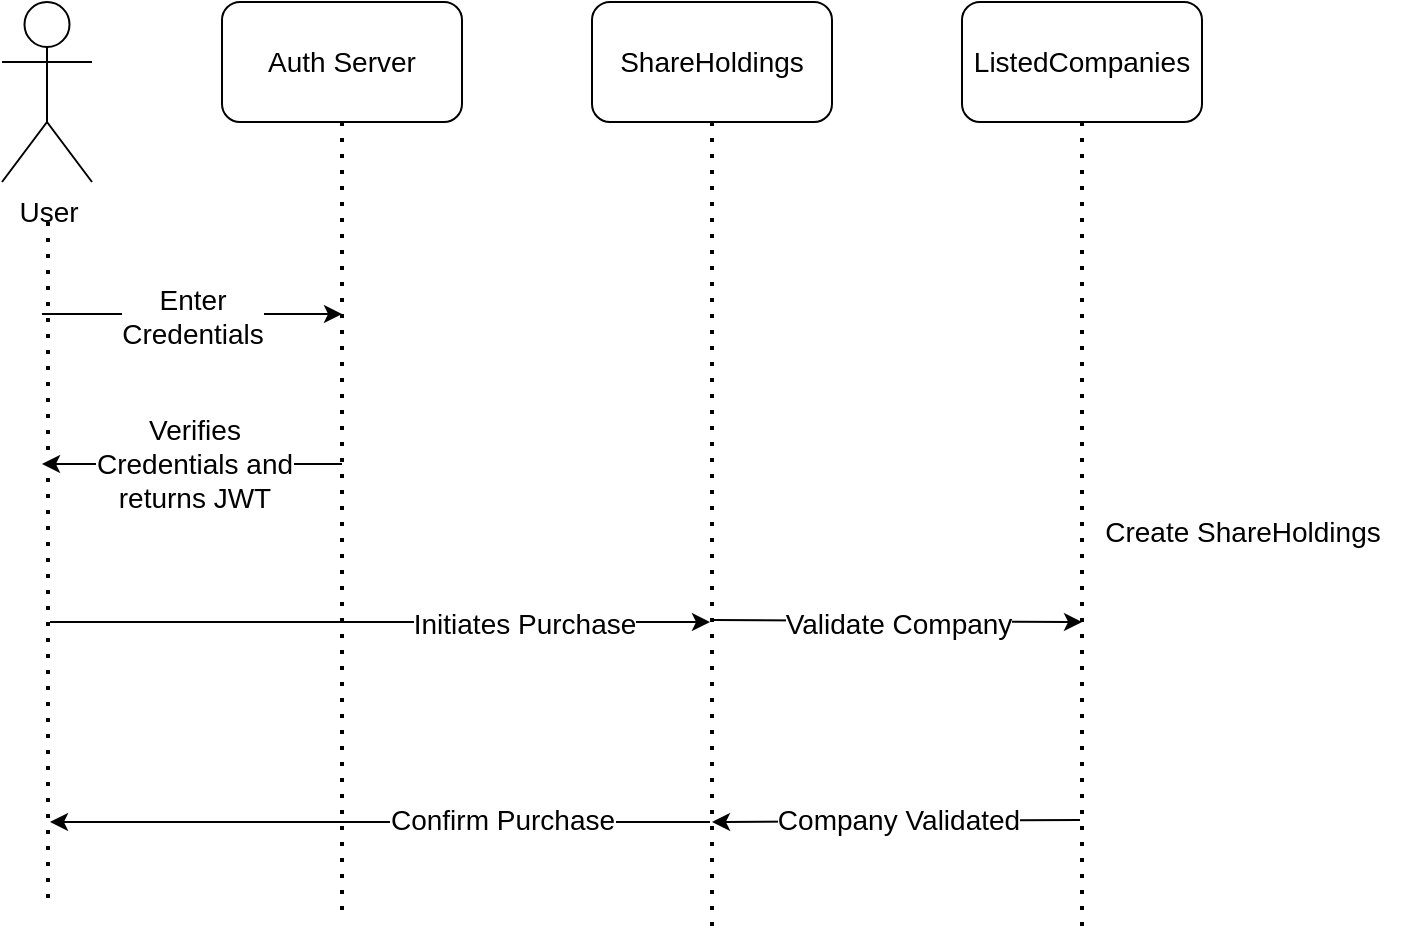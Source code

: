 <mxfile version="27.0.5">
  <diagram name="Page-1" id="zASNmPlyXXqIC5EWw7oC">
    <mxGraphModel dx="727" dy="1541" grid="1" gridSize="10" guides="1" tooltips="1" connect="1" arrows="1" fold="1" page="1" pageScale="1" pageWidth="850" pageHeight="1100" math="0" shadow="0">
      <root>
        <mxCell id="0" />
        <mxCell id="1" parent="0" />
        <mxCell id="nsphgMRLP0QwAALmLKJZ-1" value="&lt;font style=&quot;font-size: 14px;&quot;&gt;User&lt;/font&gt;" style="shape=umlActor;verticalLabelPosition=bottom;verticalAlign=top;html=1;outlineConnect=0;" parent="1" vertex="1">
          <mxGeometry x="120" y="-10" width="45" height="90" as="geometry" />
        </mxCell>
        <mxCell id="nsphgMRLP0QwAALmLKJZ-2" value="" style="endArrow=none;dashed=1;html=1;dashPattern=1 3;strokeWidth=2;rounded=0;" parent="1" edge="1">
          <mxGeometry width="50" height="50" relative="1" as="geometry">
            <mxPoint x="143" y="100" as="sourcePoint" />
            <mxPoint x="143" y="440" as="targetPoint" />
          </mxGeometry>
        </mxCell>
        <mxCell id="nsphgMRLP0QwAALmLKJZ-3" value="&lt;font style=&quot;font-size: 14px;&quot;&gt;Auth Server&lt;/font&gt;" style="rounded=1;whiteSpace=wrap;html=1;" parent="1" vertex="1">
          <mxGeometry x="230" y="-10" width="120" height="60" as="geometry" />
        </mxCell>
        <mxCell id="nsphgMRLP0QwAALmLKJZ-4" value="" style="endArrow=none;dashed=1;html=1;dashPattern=1 3;strokeWidth=2;rounded=0;exitX=0.5;exitY=1;exitDx=0;exitDy=0;" parent="1" source="nsphgMRLP0QwAALmLKJZ-3" edge="1">
          <mxGeometry width="50" height="50" relative="1" as="geometry">
            <mxPoint x="300" y="170" as="sourcePoint" />
            <mxPoint x="290" y="450" as="targetPoint" />
          </mxGeometry>
        </mxCell>
        <mxCell id="nsphgMRLP0QwAALmLKJZ-5" value="&lt;font style=&quot;font-size: 14px;&quot;&gt;ShareHoldings&lt;/font&gt;" style="rounded=1;whiteSpace=wrap;html=1;" parent="1" vertex="1">
          <mxGeometry x="415" y="-10" width="120" height="60" as="geometry" />
        </mxCell>
        <mxCell id="nsphgMRLP0QwAALmLKJZ-6" value="" style="endArrow=none;dashed=1;html=1;dashPattern=1 3;strokeWidth=2;rounded=0;exitX=0.5;exitY=1;exitDx=0;exitDy=0;" parent="1" source="nsphgMRLP0QwAALmLKJZ-5" edge="1">
          <mxGeometry width="50" height="50" relative="1" as="geometry">
            <mxPoint x="485" y="173" as="sourcePoint" />
            <mxPoint x="475" y="453" as="targetPoint" />
          </mxGeometry>
        </mxCell>
        <mxCell id="nsphgMRLP0QwAALmLKJZ-7" value="&lt;font style=&quot;font-size: 14px;&quot;&gt;ListedCompanies&lt;/font&gt;" style="rounded=1;whiteSpace=wrap;html=1;" parent="1" vertex="1">
          <mxGeometry x="600" y="-10" width="120" height="60" as="geometry" />
        </mxCell>
        <mxCell id="nsphgMRLP0QwAALmLKJZ-8" value="" style="endArrow=none;dashed=1;html=1;dashPattern=1 3;strokeWidth=2;rounded=0;exitX=0.5;exitY=1;exitDx=0;exitDy=0;" parent="1" source="nsphgMRLP0QwAALmLKJZ-7" edge="1">
          <mxGeometry width="50" height="50" relative="1" as="geometry">
            <mxPoint x="670" y="173" as="sourcePoint" />
            <mxPoint x="660" y="453" as="targetPoint" />
          </mxGeometry>
        </mxCell>
        <mxCell id="nsphgMRLP0QwAALmLKJZ-9" value="" style="endArrow=classic;html=1;rounded=0;" parent="1" edge="1">
          <mxGeometry width="50" height="50" relative="1" as="geometry">
            <mxPoint x="140" y="146" as="sourcePoint" />
            <mxPoint x="290" y="146" as="targetPoint" />
          </mxGeometry>
        </mxCell>
        <mxCell id="nsphgMRLP0QwAALmLKJZ-10" value="&lt;font style=&quot;font-size: 14px;&quot;&gt;Enter&lt;/font&gt;&lt;div&gt;&lt;font style=&quot;font-size: 14px;&quot;&gt;Credentials&lt;/font&gt;&lt;/div&gt;" style="edgeLabel;html=1;align=center;verticalAlign=middle;resizable=0;points=[];" parent="nsphgMRLP0QwAALmLKJZ-9" vertex="1" connectable="0">
          <mxGeometry x="-0.004" y="-1" relative="1" as="geometry">
            <mxPoint as="offset" />
          </mxGeometry>
        </mxCell>
        <mxCell id="nsphgMRLP0QwAALmLKJZ-12" value="" style="endArrow=classic;html=1;rounded=0;" parent="1" edge="1">
          <mxGeometry width="50" height="50" relative="1" as="geometry">
            <mxPoint x="290.0" y="221" as="sourcePoint" />
            <mxPoint x="140.0" y="221" as="targetPoint" />
          </mxGeometry>
        </mxCell>
        <mxCell id="nsphgMRLP0QwAALmLKJZ-13" value="&lt;font style=&quot;font-size: 14px;&quot;&gt;Verifies&lt;/font&gt;&lt;div&gt;&lt;font style=&quot;font-size: 14px;&quot;&gt;Credentials&amp;nbsp;&lt;/font&gt;&lt;span style=&quot;font-size: 14px; background-color: light-dark(#ffffff, var(--ge-dark-color, #121212)); color: light-dark(rgb(0, 0, 0), rgb(255, 255, 255));&quot;&gt;and&lt;/span&gt;&lt;/div&gt;&lt;div&gt;&lt;span style=&quot;font-size: 14px; background-color: light-dark(#ffffff, var(--ge-dark-color, #121212)); color: light-dark(rgb(0, 0, 0), rgb(255, 255, 255));&quot;&gt;returns JWT&lt;/span&gt;&lt;/div&gt;" style="edgeLabel;html=1;align=center;verticalAlign=middle;resizable=0;points=[];" parent="nsphgMRLP0QwAALmLKJZ-12" vertex="1" connectable="0">
          <mxGeometry x="-0.004" y="-1" relative="1" as="geometry">
            <mxPoint y="1" as="offset" />
          </mxGeometry>
        </mxCell>
        <mxCell id="nsphgMRLP0QwAALmLKJZ-14" value="" style="endArrow=classic;html=1;rounded=0;" parent="1" edge="1">
          <mxGeometry width="50" height="50" relative="1" as="geometry">
            <mxPoint x="144" y="300" as="sourcePoint" />
            <mxPoint x="474" y="300" as="targetPoint" />
          </mxGeometry>
        </mxCell>
        <mxCell id="nsphgMRLP0QwAALmLKJZ-15" value="&lt;font style=&quot;font-size: 14px;&quot;&gt;Initiates Purchase&lt;/font&gt;" style="edgeLabel;html=1;align=center;verticalAlign=middle;resizable=0;points=[];" parent="nsphgMRLP0QwAALmLKJZ-14" vertex="1" connectable="0">
          <mxGeometry x="-0.004" y="-1" relative="1" as="geometry">
            <mxPoint x="72" as="offset" />
          </mxGeometry>
        </mxCell>
        <mxCell id="nsphgMRLP0QwAALmLKJZ-16" value="" style="endArrow=classic;html=1;rounded=0;" parent="1" edge="1">
          <mxGeometry width="50" height="50" relative="1" as="geometry">
            <mxPoint x="476" y="299" as="sourcePoint" />
            <mxPoint x="660" y="300" as="targetPoint" />
          </mxGeometry>
        </mxCell>
        <mxCell id="nsphgMRLP0QwAALmLKJZ-17" value="&lt;font style=&quot;font-size: 14px;&quot;&gt;Validate Company&lt;/font&gt;" style="edgeLabel;html=1;align=center;verticalAlign=middle;resizable=0;points=[];" parent="nsphgMRLP0QwAALmLKJZ-16" vertex="1" connectable="0">
          <mxGeometry x="-0.004" y="-1" relative="1" as="geometry">
            <mxPoint as="offset" />
          </mxGeometry>
        </mxCell>
        <mxCell id="nsphgMRLP0QwAALmLKJZ-18" value="" style="endArrow=classic;html=1;rounded=0;" parent="1" edge="1">
          <mxGeometry width="50" height="50" relative="1" as="geometry">
            <mxPoint x="659" y="399" as="sourcePoint" />
            <mxPoint x="475" y="400" as="targetPoint" />
          </mxGeometry>
        </mxCell>
        <mxCell id="nsphgMRLP0QwAALmLKJZ-19" value="&lt;font style=&quot;font-size: 14px;&quot;&gt;Company Validated&lt;/font&gt;" style="edgeLabel;html=1;align=center;verticalAlign=middle;resizable=0;points=[];" parent="nsphgMRLP0QwAALmLKJZ-18" vertex="1" connectable="0">
          <mxGeometry x="-0.004" y="-1" relative="1" as="geometry">
            <mxPoint as="offset" />
          </mxGeometry>
        </mxCell>
        <mxCell id="nsphgMRLP0QwAALmLKJZ-20" value="" style="endArrow=classic;html=1;rounded=0;" parent="1" edge="1">
          <mxGeometry width="50" height="50" relative="1" as="geometry">
            <mxPoint x="474" y="400" as="sourcePoint" />
            <mxPoint x="144" y="400" as="targetPoint" />
          </mxGeometry>
        </mxCell>
        <mxCell id="nsphgMRLP0QwAALmLKJZ-21" value="&lt;font style=&quot;font-size: 14px;&quot;&gt;Confirm Purchase&lt;/font&gt;" style="edgeLabel;html=1;align=center;verticalAlign=middle;resizable=0;points=[];" parent="nsphgMRLP0QwAALmLKJZ-20" vertex="1" connectable="0">
          <mxGeometry x="-0.004" y="-1" relative="1" as="geometry">
            <mxPoint x="60" as="offset" />
          </mxGeometry>
        </mxCell>
        <mxCell id="nsphgMRLP0QwAALmLKJZ-22" value="&lt;font style=&quot;font-size: 14px;&quot;&gt;Create ShareHoldings&lt;/font&gt;" style="text;html=1;align=center;verticalAlign=middle;resizable=0;points=[];autosize=1;strokeColor=none;fillColor=none;" parent="1" vertex="1">
          <mxGeometry x="660" y="240" width="160" height="30" as="geometry" />
        </mxCell>
      </root>
    </mxGraphModel>
  </diagram>
</mxfile>
